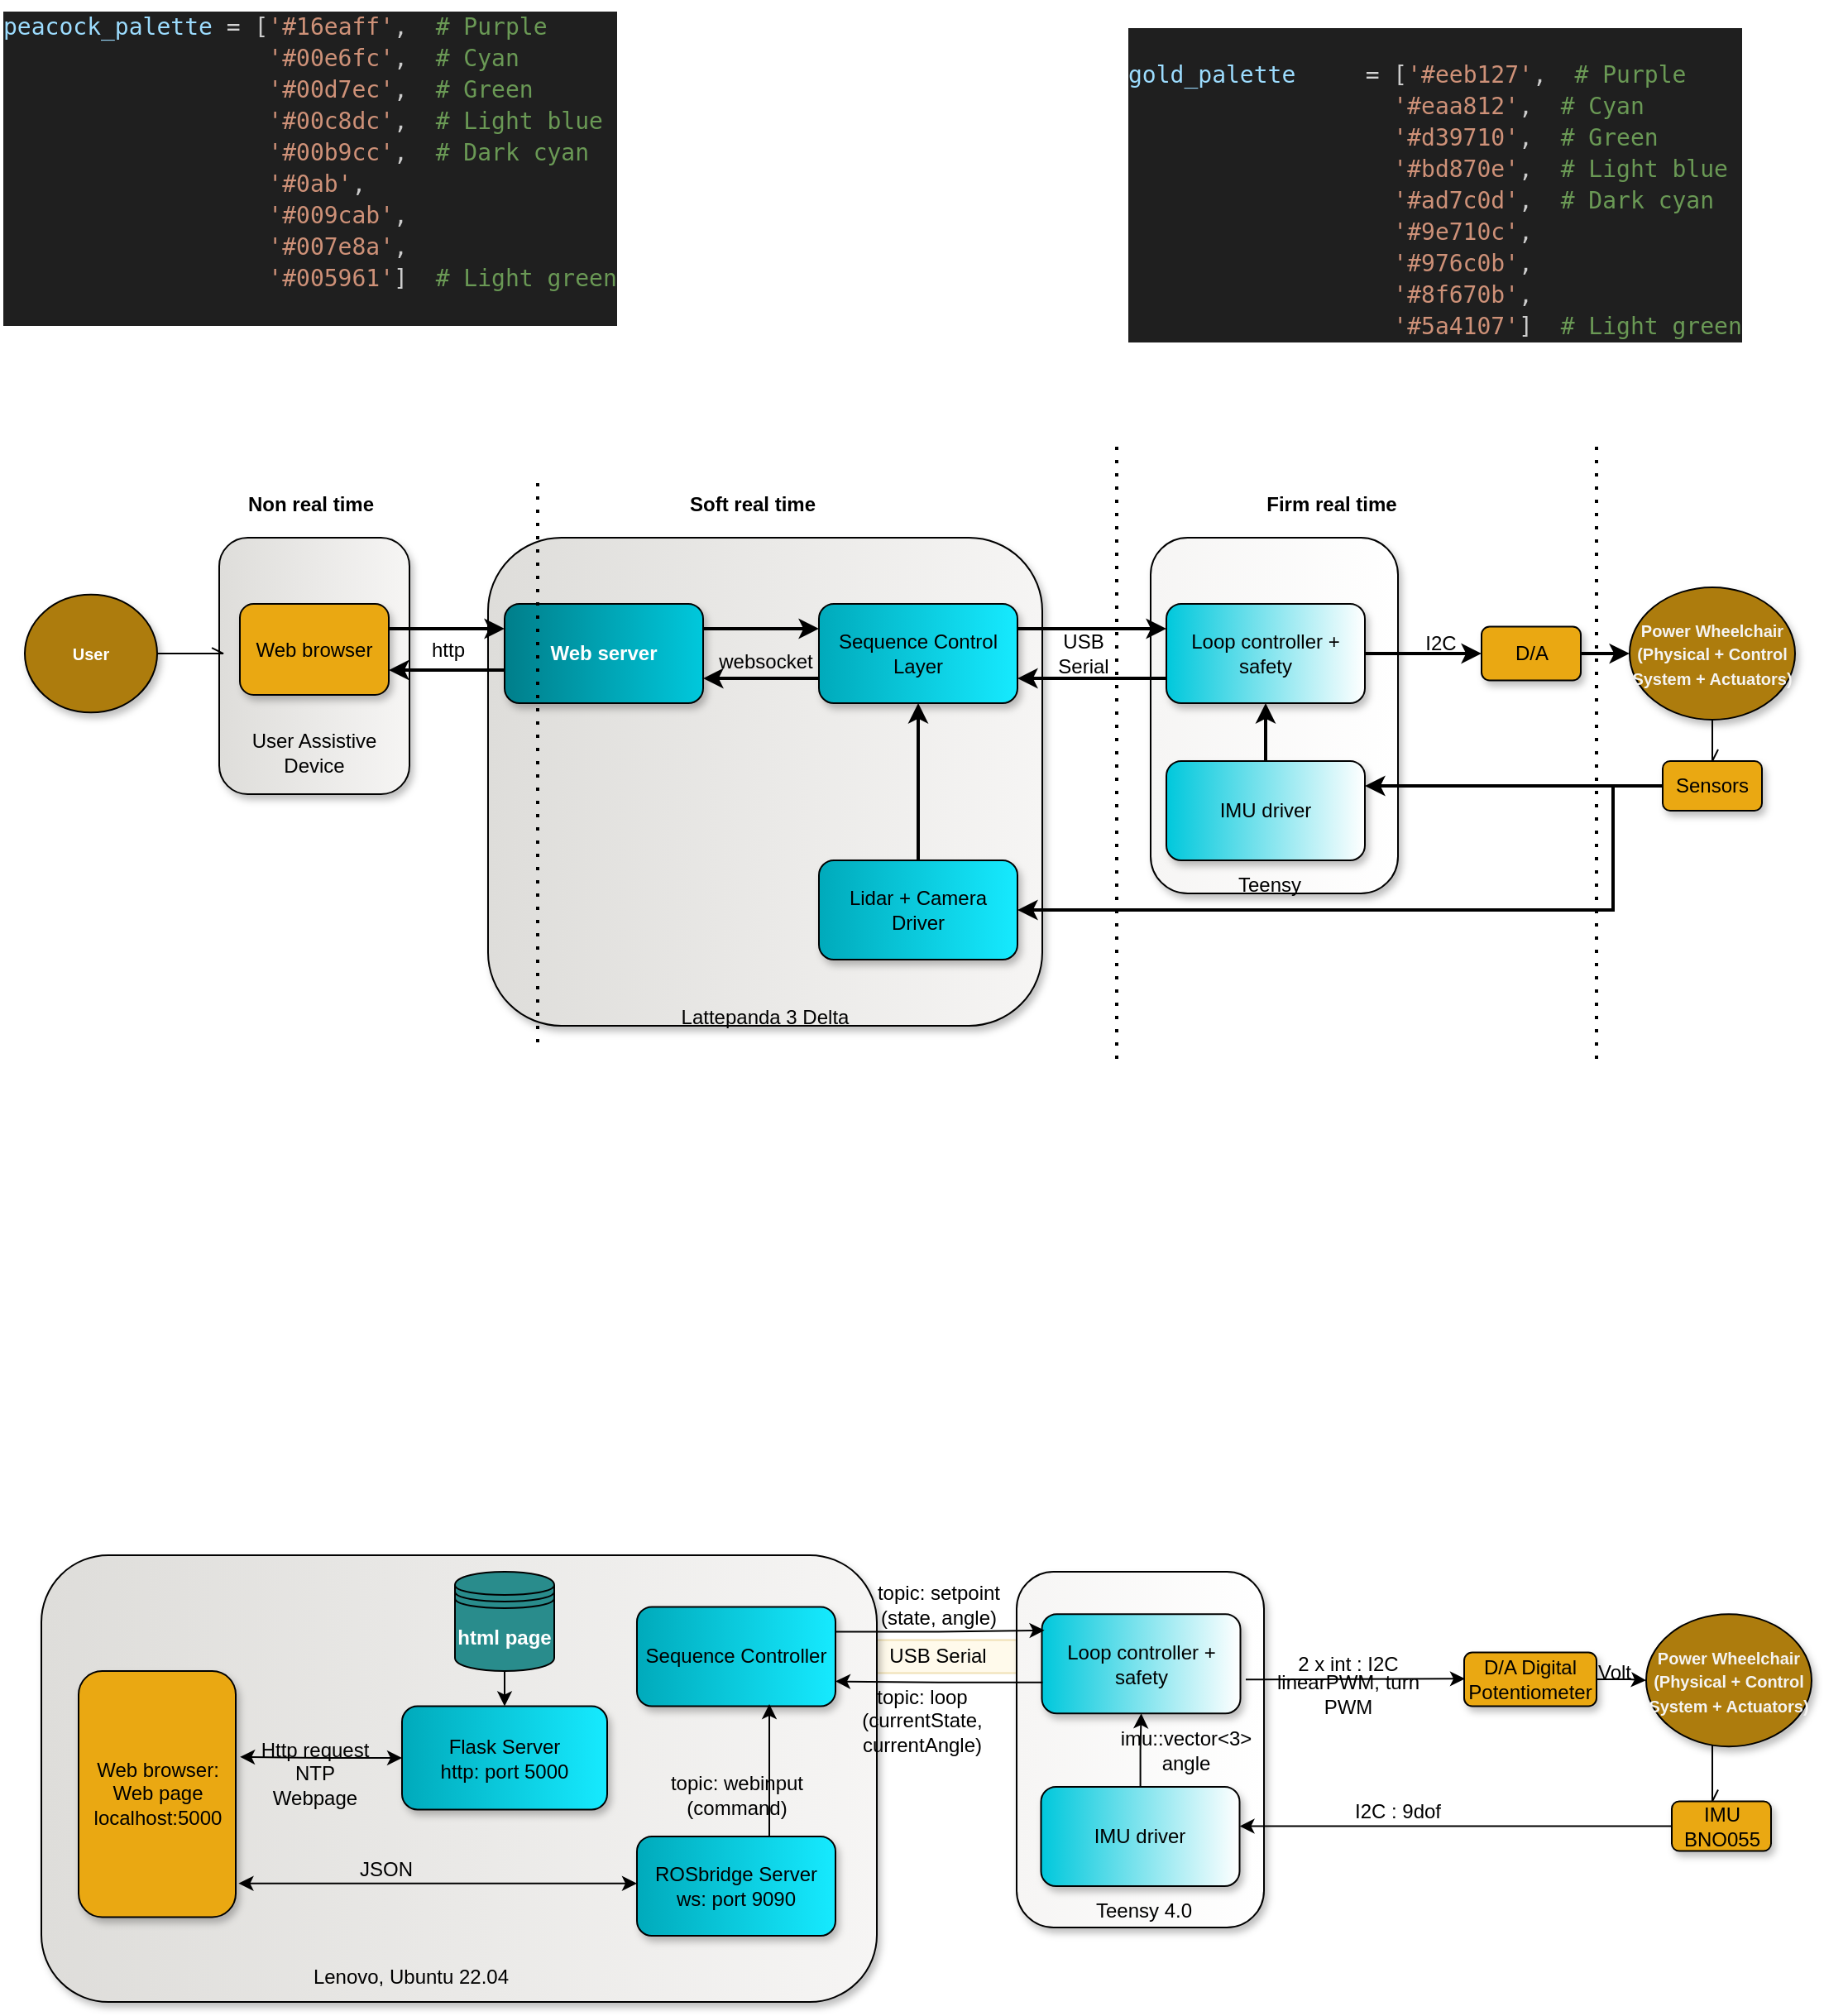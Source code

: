 <mxfile version="24.6.4" type="github">
  <diagram name="Page-1" id="5wNfrocpncal_ENUbVDi">
    <mxGraphModel dx="1533" dy="1431" grid="1" gridSize="10" guides="1" tooltips="1" connect="1" arrows="1" fold="1" page="1" pageScale="1" pageWidth="850" pageHeight="1100" math="0" shadow="0">
      <root>
        <mxCell id="0" />
        <mxCell id="1" parent="0" />
        <mxCell id="p1-D8imHahCjLG-PY-Is-12" value="USB Serial" style="text;html=1;align=center;verticalAlign=middle;whiteSpace=wrap;rounded=0;strokeColor=#d6b656;fillColor=#fff2cc;opacity=40;" vertex="1" parent="1">
          <mxGeometry x="242.5" y="831.25" width="117.5" height="20" as="geometry" />
        </mxCell>
        <mxCell id="jyv696TG6-hRHUrcxKSt-2" value="&lt;p style=&quot;line-height: 120%;&quot; align=&quot;right&quot;&gt;&lt;br&gt;&lt;/p&gt;" style="rounded=1;whiteSpace=wrap;html=1;fillColor=#deddda;shadow=1;gradientColor=#f6f5f4;gradientDirection=east;" parent="1" vertex="1">
          <mxGeometry x="-132.5" y="165" width="115" height="155" as="geometry" />
        </mxCell>
        <mxCell id="nIHRb_h8EGxtnhW7rng_-34" value="" style="endArrow=none;dashed=1;html=1;dashPattern=1 3;strokeWidth=2;rounded=0;" parent="1" edge="1">
          <mxGeometry width="50" height="50" relative="1" as="geometry">
            <mxPoint x="700" y="480" as="sourcePoint" />
            <mxPoint x="700" y="110" as="targetPoint" />
          </mxGeometry>
        </mxCell>
        <mxCell id="nIHRb_h8EGxtnhW7rng_-42" value="&lt;p style=&quot;line-height: 120%;&quot; align=&quot;right&quot;&gt;&lt;br&gt;&lt;/p&gt;" style="rounded=1;whiteSpace=wrap;html=1;fillColor=#deddda;shadow=1;gradientColor=#f6f5f4;gradientDirection=east;" parent="1" vertex="1">
          <mxGeometry x="30" y="165" width="335" height="295" as="geometry" />
        </mxCell>
        <mxCell id="nIHRb_h8EGxtnhW7rng_-40" value="&lt;p style=&quot;line-height: 120%;&quot; align=&quot;right&quot;&gt;&lt;br&gt;&lt;/p&gt;" style="rounded=1;whiteSpace=wrap;html=1;fillColor=#f6f5f4;gradientColor=#ffffff;gradientDirection=east;shadow=1;" parent="1" vertex="1">
          <mxGeometry x="430.5" y="165" width="149.5" height="215" as="geometry" />
        </mxCell>
        <mxCell id="nIHRb_h8EGxtnhW7rng_-7" style="edgeStyle=orthogonalEdgeStyle;rounded=0;orthogonalLoop=1;jettySize=auto;html=1;entryX=0;entryY=0.5;entryDx=0;entryDy=0;strokeWidth=2;" parent="1" source="nIHRb_h8EGxtnhW7rng_-2" target="nIHRb_h8EGxtnhW7rng_-21" edge="1">
          <mxGeometry relative="1" as="geometry">
            <mxPoint x="700" y="235" as="targetPoint" />
          </mxGeometry>
        </mxCell>
        <mxCell id="nIHRb_h8EGxtnhW7rng_-2" value="Loop controller + safety" style="rounded=1;whiteSpace=wrap;html=1;fillColor=#00c8dc;shadow=1;gradientColor=#ffffff;gradientDirection=east;" parent="1" vertex="1">
          <mxGeometry x="440" y="205" width="120" height="60" as="geometry" />
        </mxCell>
        <mxCell id="nIHRb_h8EGxtnhW7rng_-3" value="Sequence Control Layer" style="rounded=1;whiteSpace=wrap;html=1;fillColor=#00aabb;shadow=1;fillStyle=auto;gradientColor=#16eaff;gradientDirection=east;" parent="1" vertex="1">
          <mxGeometry x="230" y="205" width="120" height="60" as="geometry" />
        </mxCell>
        <mxCell id="nIHRb_h8EGxtnhW7rng_-4" value="&lt;b&gt;&lt;font color=&quot;#ffffff&quot;&gt;Web server&lt;/font&gt;&lt;/b&gt;" style="rounded=1;whiteSpace=wrap;html=1;fillColor=#007e8a;glass=0;shadow=1;gradientColor=#00c8dc;gradientDirection=east;" parent="1" vertex="1">
          <mxGeometry x="40" y="205" width="120" height="60" as="geometry" />
        </mxCell>
        <mxCell id="nIHRb_h8EGxtnhW7rng_-14" value="" style="edgeStyle=orthogonalEdgeStyle;rounded=0;orthogonalLoop=1;jettySize=auto;html=1;strokeWidth=2;" parent="1" source="nIHRb_h8EGxtnhW7rng_-5" target="nIHRb_h8EGxtnhW7rng_-3" edge="1">
          <mxGeometry relative="1" as="geometry" />
        </mxCell>
        <mxCell id="nIHRb_h8EGxtnhW7rng_-5" value="Lidar + Camera Driver" style="rounded=1;whiteSpace=wrap;html=1;fillColor=#00aabb;shadow=1;gradientColor=#16eaff;gradientDirection=east;" parent="1" vertex="1">
          <mxGeometry x="230" y="360" width="120" height="60" as="geometry" />
        </mxCell>
        <mxCell id="nIHRb_h8EGxtnhW7rng_-13" value="" style="edgeStyle=orthogonalEdgeStyle;rounded=0;orthogonalLoop=1;jettySize=auto;html=1;strokeWidth=2;" parent="1" source="nIHRb_h8EGxtnhW7rng_-6" target="nIHRb_h8EGxtnhW7rng_-2" edge="1">
          <mxGeometry relative="1" as="geometry" />
        </mxCell>
        <mxCell id="nIHRb_h8EGxtnhW7rng_-6" value="IMU driver" style="rounded=1;whiteSpace=wrap;html=1;fillColor=#00c8dc;shadow=1;gradientColor=#ffffff;gradientDirection=east;" parent="1" vertex="1">
          <mxGeometry x="440" y="300" width="120" height="60" as="geometry" />
        </mxCell>
        <mxCell id="nIHRb_h8EGxtnhW7rng_-15" value="" style="endArrow=classic;html=1;rounded=0;exitX=1;exitY=0.25;exitDx=0;exitDy=0;entryX=0;entryY=0.25;entryDx=0;entryDy=0;strokeWidth=2;" parent="1" source="nIHRb_h8EGxtnhW7rng_-3" target="nIHRb_h8EGxtnhW7rng_-2" edge="1">
          <mxGeometry width="50" height="50" relative="1" as="geometry">
            <mxPoint x="360" y="370" as="sourcePoint" />
            <mxPoint x="410" y="320" as="targetPoint" />
          </mxGeometry>
        </mxCell>
        <mxCell id="nIHRb_h8EGxtnhW7rng_-16" value="" style="endArrow=classic;html=1;rounded=0;exitX=0;exitY=0.75;exitDx=0;exitDy=0;entryX=1;entryY=0.75;entryDx=0;entryDy=0;strokeWidth=2;" parent="1" source="nIHRb_h8EGxtnhW7rng_-2" target="nIHRb_h8EGxtnhW7rng_-3" edge="1">
          <mxGeometry width="50" height="50" relative="1" as="geometry">
            <mxPoint x="360" y="370" as="sourcePoint" />
            <mxPoint x="410" y="320" as="targetPoint" />
          </mxGeometry>
        </mxCell>
        <mxCell id="nIHRb_h8EGxtnhW7rng_-17" value="" style="endArrow=classic;html=1;rounded=0;exitX=1;exitY=0.25;exitDx=0;exitDy=0;entryX=0;entryY=0.25;entryDx=0;entryDy=0;strokeWidth=2;" parent="1" source="nIHRb_h8EGxtnhW7rng_-4" edge="1">
          <mxGeometry width="50" height="50" relative="1" as="geometry">
            <mxPoint x="180" y="220" as="sourcePoint" />
            <mxPoint x="230" y="220" as="targetPoint" />
          </mxGeometry>
        </mxCell>
        <mxCell id="nIHRb_h8EGxtnhW7rng_-18" value="" style="endArrow=classic;html=1;rounded=0;exitX=0;exitY=0.75;exitDx=0;exitDy=0;entryX=1;entryY=0.75;entryDx=0;entryDy=0;strokeWidth=2;" parent="1" target="nIHRb_h8EGxtnhW7rng_-4" edge="1">
          <mxGeometry width="50" height="50" relative="1" as="geometry">
            <mxPoint x="230" y="250" as="sourcePoint" />
            <mxPoint x="180" y="250" as="targetPoint" />
          </mxGeometry>
        </mxCell>
        <mxCell id="nIHRb_h8EGxtnhW7rng_-27" value="" style="edgeStyle=orthogonalEdgeStyle;rounded=0;orthogonalLoop=1;jettySize=auto;html=1;endArrow=openAsync;endFill=0;" parent="1" source="nIHRb_h8EGxtnhW7rng_-20" target="nIHRb_h8EGxtnhW7rng_-23" edge="1">
          <mxGeometry relative="1" as="geometry">
            <Array as="points">
              <mxPoint x="770" y="295" />
              <mxPoint x="770" y="295" />
            </Array>
          </mxGeometry>
        </mxCell>
        <mxCell id="nIHRb_h8EGxtnhW7rng_-20" value="&lt;font color=&quot;#f5f4f3&quot;&gt;&lt;b&gt;&lt;font style=&quot;font-size: 10px;&quot;&gt;Power Wheelchair (Physical + Control System + Actuators)&lt;/font&gt;&lt;/b&gt;&lt;/font&gt;" style="ellipse;whiteSpace=wrap;html=1;fillColor=#ad7c0d;shadow=1;" parent="1" vertex="1">
          <mxGeometry x="720" y="195" width="100" height="80" as="geometry" />
        </mxCell>
        <mxCell id="nIHRb_h8EGxtnhW7rng_-54" value="" style="edgeStyle=orthogonalEdgeStyle;rounded=0;orthogonalLoop=1;jettySize=auto;html=1;strokeWidth=2;" parent="1" source="nIHRb_h8EGxtnhW7rng_-21" target="nIHRb_h8EGxtnhW7rng_-20" edge="1">
          <mxGeometry relative="1" as="geometry" />
        </mxCell>
        <mxCell id="nIHRb_h8EGxtnhW7rng_-21" value="D/A" style="rounded=1;whiteSpace=wrap;html=1;fillColor=#eaa812;shadow=1;" parent="1" vertex="1">
          <mxGeometry x="630.5" y="218.75" width="60" height="32.5" as="geometry" />
        </mxCell>
        <mxCell id="nIHRb_h8EGxtnhW7rng_-24" style="edgeStyle=orthogonalEdgeStyle;rounded=0;orthogonalLoop=1;jettySize=auto;html=1;entryX=1;entryY=0.25;entryDx=0;entryDy=0;strokeWidth=2;" parent="1" source="nIHRb_h8EGxtnhW7rng_-23" target="nIHRb_h8EGxtnhW7rng_-6" edge="1">
          <mxGeometry relative="1" as="geometry" />
        </mxCell>
        <mxCell id="nIHRb_h8EGxtnhW7rng_-26" style="edgeStyle=orthogonalEdgeStyle;rounded=0;orthogonalLoop=1;jettySize=auto;html=1;entryX=1;entryY=0.5;entryDx=0;entryDy=0;strokeWidth=2;" parent="1" source="nIHRb_h8EGxtnhW7rng_-23" target="nIHRb_h8EGxtnhW7rng_-5" edge="1">
          <mxGeometry relative="1" as="geometry">
            <Array as="points">
              <mxPoint x="710" y="315" />
              <mxPoint x="710" y="390" />
            </Array>
          </mxGeometry>
        </mxCell>
        <mxCell id="nIHRb_h8EGxtnhW7rng_-23" value="Sensors" style="rounded=1;whiteSpace=wrap;html=1;fillColor=#eaa812;shadow=1;" parent="1" vertex="1">
          <mxGeometry x="740" y="300" width="60" height="30" as="geometry" />
        </mxCell>
        <mxCell id="nIHRb_h8EGxtnhW7rng_-28" value="&lt;div style=&quot;color: #cccccc;background-color: #1f1f1f;font-family: &#39;Droid Sans Mono&#39;, &#39;monospace&#39;, monospace;font-weight: normal;font-size: 14px;line-height: 19px;white-space: pre;&quot;&gt;&lt;div&gt;&lt;span style=&quot;color: #9cdcfe;&quot;&gt;peacock_palette&lt;/span&gt;&lt;span style=&quot;color: #cccccc;&quot;&gt; &lt;/span&gt;&lt;span style=&quot;color: #d4d4d4;&quot;&gt;=&lt;/span&gt;&lt;span style=&quot;color: #cccccc;&quot;&gt; [&lt;/span&gt;&lt;span style=&quot;color: #ce9178;&quot;&gt;&#39;#16eaff&#39;&lt;/span&gt;&lt;span style=&quot;color: #cccccc;&quot;&gt;,  &lt;/span&gt;&lt;span style=&quot;color: #6a9955;&quot;&gt;# Purple&lt;/span&gt;&lt;/div&gt;&lt;div&gt;&lt;span style=&quot;color: #cccccc;&quot;&gt;                   &lt;/span&gt;&lt;span style=&quot;color: #ce9178;&quot;&gt;&#39;#00e6fc&#39;&lt;/span&gt;&lt;span style=&quot;color: #cccccc;&quot;&gt;,  &lt;/span&gt;&lt;span style=&quot;color: #6a9955;&quot;&gt;# Cyan&lt;/span&gt;&lt;/div&gt;&lt;div&gt;&lt;span style=&quot;color: #cccccc;&quot;&gt;                   &lt;/span&gt;&lt;span style=&quot;color: #ce9178;&quot;&gt;&#39;#00d7ec&#39;&lt;/span&gt;&lt;span style=&quot;color: #cccccc;&quot;&gt;,  &lt;/span&gt;&lt;span style=&quot;color: #6a9955;&quot;&gt;# Green&lt;/span&gt;&lt;/div&gt;&lt;div&gt;&lt;span style=&quot;color: #cccccc;&quot;&gt;                   &lt;/span&gt;&lt;span style=&quot;color: #ce9178;&quot;&gt;&#39;#00c8dc&#39;&lt;/span&gt;&lt;span style=&quot;color: #cccccc;&quot;&gt;,  &lt;/span&gt;&lt;span style=&quot;color: #6a9955;&quot;&gt;# Light blue&lt;/span&gt;&lt;/div&gt;&lt;div&gt;&lt;span style=&quot;color: #cccccc;&quot;&gt;                   &lt;/span&gt;&lt;span style=&quot;color: #ce9178;&quot;&gt;&#39;#00b9cc&#39;&lt;/span&gt;&lt;span style=&quot;color: #cccccc;&quot;&gt;,  &lt;/span&gt;&lt;span style=&quot;color: #6a9955;&quot;&gt;# Dark cyan&lt;/span&gt;&lt;/div&gt;&lt;div&gt;&lt;span style=&quot;color: #cccccc;&quot;&gt;                   &lt;/span&gt;&lt;span style=&quot;color: #ce9178;&quot;&gt;&#39;#0ab&#39;&lt;/span&gt;&lt;span style=&quot;color: #cccccc;&quot;&gt;,&lt;/span&gt;&lt;/div&gt;&lt;div&gt;&lt;span style=&quot;color: #cccccc;&quot;&gt;                   &lt;/span&gt;&lt;span style=&quot;color: #ce9178;&quot;&gt;&#39;#009cab&#39;&lt;/span&gt;&lt;span style=&quot;color: #cccccc;&quot;&gt;,&lt;/span&gt;&lt;/div&gt;&lt;div&gt;&lt;span style=&quot;color: #cccccc;&quot;&gt;                   &lt;/span&gt;&lt;span style=&quot;color: #ce9178;&quot;&gt;&#39;#007e8a&#39;&lt;/span&gt;&lt;span style=&quot;color: #cccccc;&quot;&gt;,&lt;/span&gt;&lt;/div&gt;&lt;div&gt;&lt;span style=&quot;color: #cccccc;&quot;&gt;                   &lt;/span&gt;&lt;span style=&quot;color: #ce9178;&quot;&gt;&#39;#005961&#39;&lt;/span&gt;&lt;span style=&quot;color: #cccccc;&quot;&gt;]  &lt;/span&gt;&lt;span style=&quot;color: #6a9955;&quot;&gt;# Light green&lt;/span&gt;&lt;/div&gt;&lt;br&gt;&lt;/div&gt;" style="text;whiteSpace=wrap;html=1;" parent="1" vertex="1">
          <mxGeometry x="-265" y="-160" width="400" height="210" as="geometry" />
        </mxCell>
        <mxCell id="nIHRb_h8EGxtnhW7rng_-29" value="&lt;div style=&quot;color: #cccccc;background-color: #1f1f1f;font-family: &#39;Droid Sans Mono&#39;, &#39;monospace&#39;, monospace;font-weight: normal;font-size: 14px;line-height: 19px;white-space: pre;&quot;&gt;&lt;br&gt;&lt;div&gt;&lt;span style=&quot;color: #9cdcfe;&quot;&gt;gold_palette&lt;/span&gt;&lt;span style=&quot;color: #cccccc;&quot;&gt;     &lt;/span&gt;&lt;span style=&quot;color: #d4d4d4;&quot;&gt;=&lt;/span&gt;&lt;span style=&quot;color: #cccccc;&quot;&gt; [&lt;/span&gt;&lt;span style=&quot;color: #ce9178;&quot;&gt;&#39;#eeb127&#39;&lt;/span&gt;&lt;span style=&quot;color: #cccccc;&quot;&gt;,  &lt;/span&gt;&lt;span style=&quot;color: #6a9955;&quot;&gt;# Purple&lt;/span&gt;&lt;/div&gt;&lt;div&gt;&lt;span style=&quot;color: #cccccc;&quot;&gt;                   &lt;/span&gt;&lt;span style=&quot;color: #ce9178;&quot;&gt;&#39;#eaa812&#39;&lt;/span&gt;&lt;span style=&quot;color: #cccccc;&quot;&gt;,  &lt;/span&gt;&lt;span style=&quot;color: #6a9955;&quot;&gt;# Cyan&lt;/span&gt;&lt;/div&gt;&lt;div&gt;&lt;span style=&quot;color: #cccccc;&quot;&gt;                   &lt;/span&gt;&lt;span style=&quot;color: #ce9178;&quot;&gt;&#39;#d39710&#39;&lt;/span&gt;&lt;span style=&quot;color: #cccccc;&quot;&gt;,  &lt;/span&gt;&lt;span style=&quot;color: #6a9955;&quot;&gt;# Green&lt;/span&gt;&lt;/div&gt;&lt;div&gt;&lt;span style=&quot;color: #cccccc;&quot;&gt;                   &lt;/span&gt;&lt;span style=&quot;color: #ce9178;&quot;&gt;&#39;#bd870e&#39;&lt;/span&gt;&lt;span style=&quot;color: #cccccc;&quot;&gt;,  &lt;/span&gt;&lt;span style=&quot;color: #6a9955;&quot;&gt;# Light blue&lt;/span&gt;&lt;/div&gt;&lt;div&gt;&lt;span style=&quot;color: #cccccc;&quot;&gt;                   &lt;/span&gt;&lt;span style=&quot;color: #ce9178;&quot;&gt;&#39;#ad7c0d&#39;&lt;/span&gt;&lt;span style=&quot;color: #cccccc;&quot;&gt;,  &lt;/span&gt;&lt;span style=&quot;color: #6a9955;&quot;&gt;# Dark cyan&lt;/span&gt;&lt;/div&gt;&lt;div&gt;&lt;span style=&quot;color: #cccccc;&quot;&gt;                   &lt;/span&gt;&lt;span style=&quot;color: #ce9178;&quot;&gt;&#39;#9e710c&#39;&lt;/span&gt;&lt;span style=&quot;color: #cccccc;&quot;&gt;,&lt;/span&gt;&lt;/div&gt;&lt;div&gt;&lt;span style=&quot;color: #cccccc;&quot;&gt;                   &lt;/span&gt;&lt;span style=&quot;color: #ce9178;&quot;&gt;&#39;#976c0b&#39;&lt;/span&gt;&lt;span style=&quot;color: #cccccc;&quot;&gt;,&lt;/span&gt;&lt;/div&gt;&lt;div&gt;&lt;span style=&quot;color: #cccccc;&quot;&gt;                   &lt;/span&gt;&lt;span style=&quot;color: #ce9178;&quot;&gt;&#39;#8f670b&#39;&lt;/span&gt;&lt;span style=&quot;color: #cccccc;&quot;&gt;,&lt;/span&gt;&lt;/div&gt;&lt;div&gt;&lt;span style=&quot;color: #cccccc;&quot;&gt;                   &lt;/span&gt;&lt;span style=&quot;color: #ce9178;&quot;&gt;&#39;#5a4107&#39;&lt;/span&gt;&lt;span style=&quot;color: #cccccc;&quot;&gt;]  &lt;/span&gt;&lt;span style=&quot;color: #6a9955;&quot;&gt;# Light green&lt;/span&gt;&lt;/div&gt;&lt;/div&gt;" style="text;whiteSpace=wrap;html=1;" parent="1" vertex="1">
          <mxGeometry x="415" y="-150" width="400" height="210" as="geometry" />
        </mxCell>
        <mxCell id="nIHRb_h8EGxtnhW7rng_-33" value="" style="endArrow=none;dashed=1;html=1;dashPattern=1 3;strokeWidth=2;rounded=0;" parent="1" edge="1">
          <mxGeometry width="50" height="50" relative="1" as="geometry">
            <mxPoint x="410" y="480" as="sourcePoint" />
            <mxPoint x="410" y="110" as="targetPoint" />
          </mxGeometry>
        </mxCell>
        <mxCell id="nIHRb_h8EGxtnhW7rng_-36" value="&lt;b&gt;Firm real time&lt;br&gt;&lt;/b&gt;" style="text;html=1;align=center;verticalAlign=middle;whiteSpace=wrap;rounded=0;" parent="1" vertex="1">
          <mxGeometry x="470" y="130" width="140" height="30" as="geometry" />
        </mxCell>
        <mxCell id="nIHRb_h8EGxtnhW7rng_-37" value="&lt;b&gt;Soft real time&lt;br&gt;&lt;/b&gt;" style="text;html=1;align=center;verticalAlign=middle;whiteSpace=wrap;rounded=0;" parent="1" vertex="1">
          <mxGeometry x="135" y="130" width="110" height="30" as="geometry" />
        </mxCell>
        <mxCell id="nIHRb_h8EGxtnhW7rng_-41" value="Teensy" style="text;html=1;align=center;verticalAlign=middle;whiteSpace=wrap;rounded=0;" parent="1" vertex="1">
          <mxGeometry x="440" y="360" width="125" height="30" as="geometry" />
        </mxCell>
        <mxCell id="nIHRb_h8EGxtnhW7rng_-44" value="Lattepanda 3 Delta" style="text;html=1;align=center;verticalAlign=middle;whiteSpace=wrap;rounded=0;" parent="1" vertex="1">
          <mxGeometry x="135" y="440" width="125" height="30" as="geometry" />
        </mxCell>
        <mxCell id="nIHRb_h8EGxtnhW7rng_-45" value="websocket" style="text;html=1;align=center;verticalAlign=middle;whiteSpace=wrap;rounded=0;" parent="1" vertex="1">
          <mxGeometry x="167.5" y="225" width="60" height="30" as="geometry" />
        </mxCell>
        <mxCell id="nIHRb_h8EGxtnhW7rng_-46" value="USB Serial" style="text;html=1;align=center;verticalAlign=middle;whiteSpace=wrap;rounded=0;" parent="1" vertex="1">
          <mxGeometry x="365" y="225" width="50" height="20" as="geometry" />
        </mxCell>
        <mxCell id="nIHRb_h8EGxtnhW7rng_-50" value="I2C" style="text;html=1;align=center;verticalAlign=middle;whiteSpace=wrap;rounded=0;" parent="1" vertex="1">
          <mxGeometry x="580.5" y="218.75" width="50" height="20" as="geometry" />
        </mxCell>
        <mxCell id="jyv696TG6-hRHUrcxKSt-1" value="Web browser" style="rounded=1;whiteSpace=wrap;html=1;fillColor=#eaa812;shadow=1;" parent="1" vertex="1">
          <mxGeometry x="-120" y="205" width="90" height="55" as="geometry" />
        </mxCell>
        <mxCell id="jyv696TG6-hRHUrcxKSt-10" value="http" style="text;html=1;align=center;verticalAlign=middle;whiteSpace=wrap;rounded=0;" parent="1" vertex="1">
          <mxGeometry x="-24" y="218" width="60" height="30" as="geometry" />
        </mxCell>
        <mxCell id="jyv696TG6-hRHUrcxKSt-12" value="" style="endArrow=classic;html=1;rounded=0;exitX=1;exitY=0.25;exitDx=0;exitDy=0;entryX=0;entryY=0.25;entryDx=0;entryDy=0;strokeWidth=2;" parent="1" edge="1">
          <mxGeometry width="50" height="50" relative="1" as="geometry">
            <mxPoint x="-30" y="220" as="sourcePoint" />
            <mxPoint x="40" y="220" as="targetPoint" />
          </mxGeometry>
        </mxCell>
        <mxCell id="jyv696TG6-hRHUrcxKSt-13" value="" style="endArrow=classic;html=1;rounded=0;exitX=1;exitY=0.25;exitDx=0;exitDy=0;entryX=0;entryY=0.25;entryDx=0;entryDy=0;strokeWidth=2;" parent="1" edge="1">
          <mxGeometry width="50" height="50" relative="1" as="geometry">
            <mxPoint x="40" y="245" as="sourcePoint" />
            <mxPoint x="-30" y="245" as="targetPoint" />
          </mxGeometry>
        </mxCell>
        <mxCell id="jyv696TG6-hRHUrcxKSt-15" value="User Assistive Device" style="text;html=1;align=center;verticalAlign=middle;whiteSpace=wrap;rounded=0;" parent="1" vertex="1">
          <mxGeometry x="-113.75" y="280" width="77.5" height="30" as="geometry" />
        </mxCell>
        <mxCell id="zoKQyQCh-kS3YB94Hqcn-1" value="&lt;b&gt;&lt;font color=&quot;#ffffff&quot; style=&quot;font-size: 10px;&quot;&gt;User&lt;br&gt;&lt;/font&gt;&lt;/b&gt;" style="ellipse;whiteSpace=wrap;html=1;fillColor=#ad7c0d;shadow=1;" parent="1" vertex="1">
          <mxGeometry x="-250" y="199.38" width="80" height="71.25" as="geometry" />
        </mxCell>
        <mxCell id="zoKQyQCh-kS3YB94Hqcn-2" style="edgeStyle=orthogonalEdgeStyle;rounded=0;orthogonalLoop=1;jettySize=auto;html=1;entryX=0.022;entryY=0.452;entryDx=0;entryDy=0;entryPerimeter=0;endArrow=openAsync;endFill=0;" parent="1" source="zoKQyQCh-kS3YB94Hqcn-1" target="jyv696TG6-hRHUrcxKSt-2" edge="1">
          <mxGeometry relative="1" as="geometry" />
        </mxCell>
        <mxCell id="zoKQyQCh-kS3YB94Hqcn-3" value="" style="endArrow=none;dashed=1;html=1;dashPattern=1 3;strokeWidth=2;rounded=0;" parent="1" edge="1">
          <mxGeometry width="50" height="50" relative="1" as="geometry">
            <mxPoint x="60" y="470" as="sourcePoint" />
            <mxPoint x="60" y="128" as="targetPoint" />
          </mxGeometry>
        </mxCell>
        <mxCell id="ncQhssHNfEqB10aSNnV6-1" value="&lt;b&gt;Non real time&lt;br&gt;&lt;/b&gt;" style="text;html=1;align=center;verticalAlign=middle;whiteSpace=wrap;rounded=0;" parent="1" vertex="1">
          <mxGeometry x="-132.5" y="130" width="110" height="30" as="geometry" />
        </mxCell>
        <mxCell id="PQUjQ4LUaXkCyjSrOcuq-2" value="&lt;p style=&quot;line-height: 120%;&quot; align=&quot;right&quot;&gt;&lt;br&gt;&lt;/p&gt;" style="rounded=1;whiteSpace=wrap;html=1;fillColor=#f6f5f4;gradientColor=#ffffff;gradientDirection=east;shadow=1;" parent="1" vertex="1">
          <mxGeometry x="349.5" y="790" width="149.5" height="215" as="geometry" />
        </mxCell>
        <mxCell id="PQUjQ4LUaXkCyjSrOcuq-3" style="edgeStyle=orthogonalEdgeStyle;rounded=0;orthogonalLoop=1;jettySize=auto;html=1;entryX=0;entryY=0.5;entryDx=0;entryDy=0;strokeWidth=1;exitX=1.027;exitY=0.659;exitDx=0;exitDy=0;exitPerimeter=0;" parent="1" source="PQUjQ4LUaXkCyjSrOcuq-4" edge="1">
          <mxGeometry relative="1" as="geometry">
            <mxPoint x="620.5" y="854.66" as="targetPoint" />
            <mxPoint x="490" y="855" as="sourcePoint" />
          </mxGeometry>
        </mxCell>
        <mxCell id="PQUjQ4LUaXkCyjSrOcuq-4" value="Loop controller + safety" style="rounded=1;whiteSpace=wrap;html=1;fillColor=#00c8dc;shadow=1;gradientColor=#ffffff;gradientDirection=east;" parent="1" vertex="1">
          <mxGeometry x="364.75" y="815.63" width="120" height="60" as="geometry" />
        </mxCell>
        <mxCell id="PQUjQ4LUaXkCyjSrOcuq-5" value="" style="edgeStyle=orthogonalEdgeStyle;rounded=0;orthogonalLoop=1;jettySize=auto;html=1;strokeWidth=1;" parent="1" source="PQUjQ4LUaXkCyjSrOcuq-6" target="PQUjQ4LUaXkCyjSrOcuq-4" edge="1">
          <mxGeometry relative="1" as="geometry" />
        </mxCell>
        <mxCell id="PQUjQ4LUaXkCyjSrOcuq-6" value="IMU driver" style="rounded=1;whiteSpace=wrap;html=1;fillColor=#00c8dc;shadow=1;gradientColor=#ffffff;gradientDirection=east;" parent="1" vertex="1">
          <mxGeometry x="364.25" y="920" width="120" height="60" as="geometry" />
        </mxCell>
        <mxCell id="PQUjQ4LUaXkCyjSrOcuq-7" value="" style="edgeStyle=orthogonalEdgeStyle;rounded=0;orthogonalLoop=1;jettySize=auto;html=1;endArrow=openAsync;endFill=0;" parent="1" source="PQUjQ4LUaXkCyjSrOcuq-8" target="PQUjQ4LUaXkCyjSrOcuq-12" edge="1">
          <mxGeometry relative="1" as="geometry">
            <Array as="points">
              <mxPoint x="770" y="915.63" />
              <mxPoint x="770" y="915.63" />
            </Array>
          </mxGeometry>
        </mxCell>
        <mxCell id="PQUjQ4LUaXkCyjSrOcuq-8" value="&lt;font color=&quot;#f5f4f3&quot;&gt;&lt;b&gt;&lt;font style=&quot;font-size: 10px;&quot;&gt;Power Wheelchair (Physical + Control System + Actuators)&lt;/font&gt;&lt;/b&gt;&lt;/font&gt;" style="ellipse;whiteSpace=wrap;html=1;fillColor=#ad7c0d;shadow=1;" parent="1" vertex="1">
          <mxGeometry x="730" y="815.63" width="100" height="80" as="geometry" />
        </mxCell>
        <mxCell id="p1-D8imHahCjLG-PY-Is-6" value="" style="edgeStyle=orthogonalEdgeStyle;rounded=0;orthogonalLoop=1;jettySize=auto;html=1;" edge="1" parent="1" source="PQUjQ4LUaXkCyjSrOcuq-10" target="PQUjQ4LUaXkCyjSrOcuq-8">
          <mxGeometry relative="1" as="geometry" />
        </mxCell>
        <mxCell id="PQUjQ4LUaXkCyjSrOcuq-10" value="D/A Digital Potentiometer" style="rounded=1;whiteSpace=wrap;html=1;fillColor=#eaa812;shadow=1;" parent="1" vertex="1">
          <mxGeometry x="620" y="838.75" width="80" height="32.5" as="geometry" />
        </mxCell>
        <mxCell id="PQUjQ4LUaXkCyjSrOcuq-11" style="edgeStyle=orthogonalEdgeStyle;rounded=0;orthogonalLoop=1;jettySize=auto;html=1;strokeWidth=1;" parent="1" source="PQUjQ4LUaXkCyjSrOcuq-12" target="PQUjQ4LUaXkCyjSrOcuq-6" edge="1">
          <mxGeometry relative="1" as="geometry">
            <Array as="points">
              <mxPoint x="550" y="944" />
              <mxPoint x="550" y="944" />
            </Array>
          </mxGeometry>
        </mxCell>
        <mxCell id="PQUjQ4LUaXkCyjSrOcuq-12" value="IMU BNO055" style="rounded=1;whiteSpace=wrap;html=1;fillColor=#eaa812;shadow=1;" parent="1" vertex="1">
          <mxGeometry x="745.5" y="928.76" width="60" height="30" as="geometry" />
        </mxCell>
        <mxCell id="PQUjQ4LUaXkCyjSrOcuq-14" value="Teensy 4.0" style="text;html=1;align=center;verticalAlign=middle;whiteSpace=wrap;rounded=0;" parent="1" vertex="1">
          <mxGeometry x="364.25" y="980" width="125" height="30" as="geometry" />
        </mxCell>
        <mxCell id="PQUjQ4LUaXkCyjSrOcuq-15" value="2 x int : I2C" style="text;html=1;align=center;verticalAlign=middle;whiteSpace=wrap;rounded=0;" parent="1" vertex="1">
          <mxGeometry x="510" y="838.75" width="80" height="13.75" as="geometry" />
        </mxCell>
        <mxCell id="p1-D8imHahCjLG-PY-Is-2" value="linearPWM, turn PWM" style="text;html=1;align=center;verticalAlign=middle;whiteSpace=wrap;rounded=0;" vertex="1" parent="1">
          <mxGeometry x="489.5" y="857.5" width="120" height="13.75" as="geometry" />
        </mxCell>
        <mxCell id="p1-D8imHahCjLG-PY-Is-3" value="I2C : 9dof" style="text;html=1;align=center;verticalAlign=middle;whiteSpace=wrap;rounded=0;" vertex="1" parent="1">
          <mxGeometry x="550" y="928.13" width="59.5" height="13.75" as="geometry" />
        </mxCell>
        <mxCell id="p1-D8imHahCjLG-PY-Is-4" value="imu::vector&amp;lt;3&amp;gt; angle" style="text;html=1;align=center;verticalAlign=middle;whiteSpace=wrap;rounded=0;" vertex="1" parent="1">
          <mxGeometry x="415" y="880" width="74.25" height="35" as="geometry" />
        </mxCell>
        <mxCell id="p1-D8imHahCjLG-PY-Is-7" value="&lt;p style=&quot;line-height: 120%;&quot; align=&quot;right&quot;&gt;&lt;br&gt;&lt;/p&gt;" style="rounded=1;whiteSpace=wrap;html=1;fillColor=#deddda;shadow=1;gradientColor=#f6f5f4;gradientDirection=east;" vertex="1" parent="1">
          <mxGeometry x="-240" y="780" width="505" height="270" as="geometry" />
        </mxCell>
        <mxCell id="p1-D8imHahCjLG-PY-Is-8" value="Lenovo, Ubuntu 22.04" style="text;html=1;align=center;verticalAlign=middle;whiteSpace=wrap;rounded=0;" vertex="1" parent="1">
          <mxGeometry x="-79" y="1020" width="125" height="30" as="geometry" />
        </mxCell>
        <mxCell id="p1-D8imHahCjLG-PY-Is-9" value="Sequence Controller" style="rounded=1;whiteSpace=wrap;html=1;fillColor=#00aabb;shadow=1;fillStyle=auto;gradientColor=#16eaff;gradientDirection=east;" vertex="1" parent="1">
          <mxGeometry x="120" y="811.25" width="120" height="60" as="geometry" />
        </mxCell>
        <mxCell id="p1-D8imHahCjLG-PY-Is-10" style="edgeStyle=orthogonalEdgeStyle;rounded=0;orthogonalLoop=1;jettySize=auto;html=1;entryX=0.013;entryY=0.163;entryDx=0;entryDy=0;entryPerimeter=0;exitX=1;exitY=0.25;exitDx=0;exitDy=0;" edge="1" parent="1" source="p1-D8imHahCjLG-PY-Is-9" target="PQUjQ4LUaXkCyjSrOcuq-4">
          <mxGeometry relative="1" as="geometry" />
        </mxCell>
        <mxCell id="p1-D8imHahCjLG-PY-Is-11" style="edgeStyle=orthogonalEdgeStyle;rounded=0;orthogonalLoop=1;jettySize=auto;html=1;entryX=1;entryY=0.75;entryDx=0;entryDy=0;exitX=0.004;exitY=0.687;exitDx=0;exitDy=0;exitPerimeter=0;" edge="1" parent="1" source="PQUjQ4LUaXkCyjSrOcuq-4" target="p1-D8imHahCjLG-PY-Is-9">
          <mxGeometry relative="1" as="geometry" />
        </mxCell>
        <mxCell id="p1-D8imHahCjLG-PY-Is-13" value="topic: setpoint (state, angle)" style="text;html=1;align=center;verticalAlign=middle;whiteSpace=wrap;rounded=0;" vertex="1" parent="1">
          <mxGeometry x="255" y="800" width="95" height="20" as="geometry" />
        </mxCell>
        <mxCell id="p1-D8imHahCjLG-PY-Is-14" value="topic: loop (currentState, currentAngle)" style="text;html=1;align=center;verticalAlign=middle;whiteSpace=wrap;rounded=0;" vertex="1" parent="1">
          <mxGeometry x="245" y="870" width="95" height="20" as="geometry" />
        </mxCell>
        <mxCell id="p1-D8imHahCjLG-PY-Is-22" style="edgeStyle=orthogonalEdgeStyle;rounded=0;orthogonalLoop=1;jettySize=auto;html=1;" edge="1" parent="1" source="p1-D8imHahCjLG-PY-Is-15">
          <mxGeometry relative="1" as="geometry">
            <mxPoint x="200" y="870" as="targetPoint" />
            <Array as="points">
              <mxPoint x="200" y="871" />
            </Array>
          </mxGeometry>
        </mxCell>
        <mxCell id="p1-D8imHahCjLG-PY-Is-15" value="&lt;div&gt;ROSbridge Server&lt;/div&gt;&lt;div&gt;ws: port 9090&lt;br&gt;&lt;/div&gt;" style="rounded=1;whiteSpace=wrap;html=1;fillColor=#00aabb;shadow=1;fillStyle=auto;gradientColor=#16eaff;gradientDirection=east;" vertex="1" parent="1">
          <mxGeometry x="120" y="950" width="120" height="60" as="geometry" />
        </mxCell>
        <mxCell id="p1-D8imHahCjLG-PY-Is-16" value="&lt;div&gt;Flask Server&lt;/div&gt;&lt;div&gt;http: port 5000&lt;/div&gt;" style="rounded=1;whiteSpace=wrap;html=1;fillColor=#00aabb;shadow=1;fillStyle=auto;gradientColor=#16eaff;gradientDirection=east;" vertex="1" parent="1">
          <mxGeometry x="-22" y="871.25" width="124" height="62.5" as="geometry" />
        </mxCell>
        <mxCell id="p1-D8imHahCjLG-PY-Is-17" value="&lt;div&gt;Web browser: Web page&lt;/div&gt;&lt;div&gt;localhost:5000&lt;br&gt;&lt;/div&gt;" style="rounded=1;whiteSpace=wrap;html=1;fillColor=#eaa812;shadow=1;" vertex="1" parent="1">
          <mxGeometry x="-217.5" y="850" width="95" height="148.75" as="geometry" />
        </mxCell>
        <mxCell id="p1-D8imHahCjLG-PY-Is-19" value="" style="edgeStyle=orthogonalEdgeStyle;rounded=0;orthogonalLoop=1;jettySize=auto;html=1;" edge="1" parent="1" source="p1-D8imHahCjLG-PY-Is-18" target="p1-D8imHahCjLG-PY-Is-16">
          <mxGeometry relative="1" as="geometry" />
        </mxCell>
        <mxCell id="p1-D8imHahCjLG-PY-Is-18" value="&lt;font color=&quot;#ffffff&quot;&gt;&lt;b&gt;html page&lt;/b&gt;&lt;/font&gt;" style="shape=datastore;whiteSpace=wrap;html=1;fillColor=#298c8c;" vertex="1" parent="1">
          <mxGeometry x="10" y="790" width="60" height="60" as="geometry" />
        </mxCell>
        <mxCell id="p1-D8imHahCjLG-PY-Is-27" style="edgeStyle=orthogonalEdgeStyle;rounded=0;orthogonalLoop=1;jettySize=auto;html=1;entryX=1.027;entryY=0.349;entryDx=0;entryDy=0;entryPerimeter=0;startArrow=classic;startFill=1;" edge="1" parent="1" source="p1-D8imHahCjLG-PY-Is-16" target="p1-D8imHahCjLG-PY-Is-17">
          <mxGeometry relative="1" as="geometry" />
        </mxCell>
        <mxCell id="p1-D8imHahCjLG-PY-Is-28" value="JSON" style="text;html=1;align=center;verticalAlign=middle;whiteSpace=wrap;rounded=0;" vertex="1" parent="1">
          <mxGeometry x="-79" y="960" width="95" height="20" as="geometry" />
        </mxCell>
        <mxCell id="p1-D8imHahCjLG-PY-Is-29" value="Http request" style="text;html=1;align=center;verticalAlign=middle;whiteSpace=wrap;rounded=0;" vertex="1" parent="1">
          <mxGeometry x="-122.5" y="887.5" width="95" height="20" as="geometry" />
        </mxCell>
        <mxCell id="p1-D8imHahCjLG-PY-Is-30" value="&lt;div&gt;NTP&lt;/div&gt;&lt;div&gt;Webpage&lt;br&gt;&lt;/div&gt;" style="text;html=1;align=center;verticalAlign=middle;whiteSpace=wrap;rounded=0;" vertex="1" parent="1">
          <mxGeometry x="-122.5" y="903.13" width="95" height="31.25" as="geometry" />
        </mxCell>
        <mxCell id="p1-D8imHahCjLG-PY-Is-31" value="topic: webinput (command)" style="text;html=1;align=center;verticalAlign=middle;whiteSpace=wrap;rounded=0;" vertex="1" parent="1">
          <mxGeometry x="132.5" y="915" width="95" height="20" as="geometry" />
        </mxCell>
        <mxCell id="p1-D8imHahCjLG-PY-Is-32" value="Volt" style="text;html=1;align=center;verticalAlign=middle;whiteSpace=wrap;rounded=0;" vertex="1" parent="1">
          <mxGeometry x="690.5" y="843.75" width="39.5" height="13.75" as="geometry" />
        </mxCell>
        <mxCell id="p1-D8imHahCjLG-PY-Is-37" style="edgeStyle=orthogonalEdgeStyle;rounded=0;orthogonalLoop=1;jettySize=auto;html=1;entryX=1.018;entryY=0.863;entryDx=0;entryDy=0;entryPerimeter=0;startArrow=classic;startFill=1;" edge="1" parent="1" source="p1-D8imHahCjLG-PY-Is-15" target="p1-D8imHahCjLG-PY-Is-17">
          <mxGeometry relative="1" as="geometry">
            <Array as="points">
              <mxPoint x="-1" y="978" />
            </Array>
          </mxGeometry>
        </mxCell>
      </root>
    </mxGraphModel>
  </diagram>
</mxfile>
